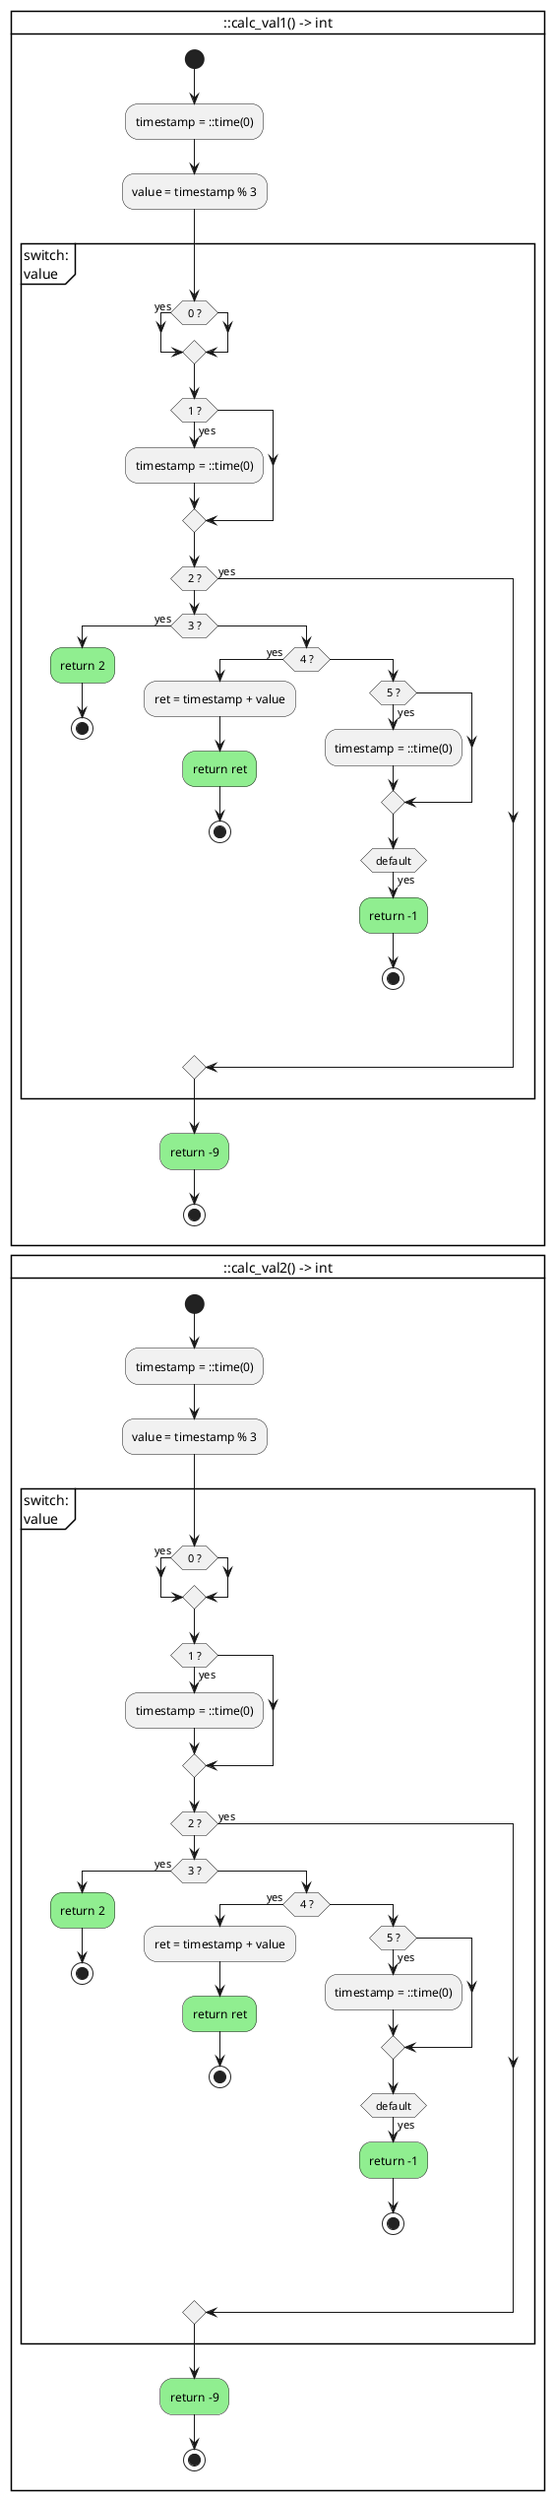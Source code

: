 @startuml

card "::calc_val1() -> int" {
    start
    :timestamp = ::time(0);
    :value = timestamp % 3;

partition "switch:\nvalue" {
    ' case: 0 fallthrough: True
    if ( 0 ? ) then (yes)
    endif
    ' case: 1 fallthrough: True
    if ( 1 ? ) then (yes)
        :timestamp = ::time(0);
    endif
    ' case: 2 fallthrough: False
    if ( 2 ? ) then (yes)
    else
        ' case: 3 fallthrough: False
        if ( 3 ? ) then (yes)
            #lightgreen:return 2;
            stop
        else
            ' case: 4 fallthrough: False
            if ( 4 ? ) then (yes)
                :ret = timestamp + value;
                #lightgreen:return ret;
                stop
            else
                ' case: 5 fallthrough: True
                if ( 5 ? ) then (yes)
                    :timestamp = ::time(0);
                endif
                ' case: None fallthrough: False
                if ( default ) then (yes)
                    #lightgreen:return -1;
                    stop
                else
                    -[hidden]->
                endif
            endif
        endif
    endif
}
    #lightgreen:return -9;
    stop
}

card "::calc_val2() -> int" {
    start
    :timestamp = ::time(0);
    :value = timestamp % 3;

partition "switch:\nvalue" {
    ' case: 0 fallthrough: True
    if ( 0 ? ) then (yes)
    endif
    ' case: 1 fallthrough: True
    if ( 1 ? ) then (yes)
        :timestamp = ::time(0);
    endif
    ' case: None fallthrough: False
    ' case: 2 fallthrough: False
    if ( 2 ? ) then (yes)
    else
        ' case: 3 fallthrough: False
        if ( 3 ? ) then (yes)
            #lightgreen:return 2;
            stop
        else
            ' case: 4 fallthrough: False
            if ( 4 ? ) then (yes)
                :ret = timestamp + value;
                #lightgreen:return ret;
                stop
            else
                ' case: 5 fallthrough: True
                if ( 5 ? ) then (yes)
                    :timestamp = ::time(0);
                endif
                if ( default ) then (yes)
                    #lightgreen:return -1;
                    stop
                else
                    -[hidden]->
                endif
            endif
        endif
    endif
}
    #lightgreen:return -9;
    stop
}


@enduml
